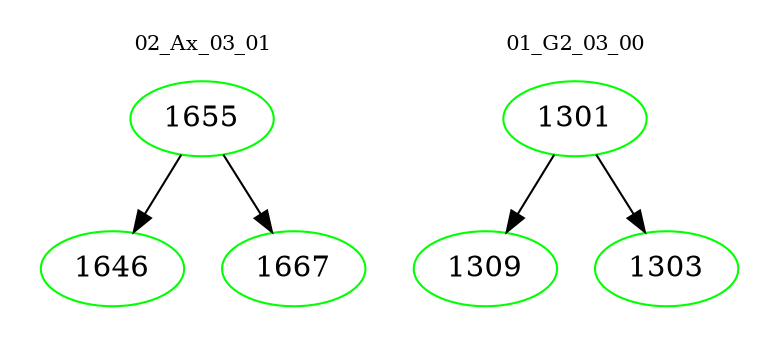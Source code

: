 digraph{
subgraph cluster_0 {
color = white
label = "02_Ax_03_01";
fontsize=10;
T0_1655 [label="1655", color="green"]
T0_1655 -> T0_1646 [color="black"]
T0_1646 [label="1646", color="green"]
T0_1655 -> T0_1667 [color="black"]
T0_1667 [label="1667", color="green"]
}
subgraph cluster_1 {
color = white
label = "01_G2_03_00";
fontsize=10;
T1_1301 [label="1301", color="green"]
T1_1301 -> T1_1309 [color="black"]
T1_1309 [label="1309", color="green"]
T1_1301 -> T1_1303 [color="black"]
T1_1303 [label="1303", color="green"]
}
}
